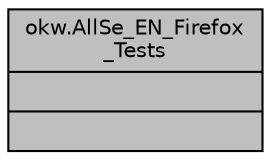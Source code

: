 digraph "okw.AllSe_EN_Firefox_Tests"
{
 // INTERACTIVE_SVG=YES
 // LATEX_PDF_SIZE
  edge [fontname="Helvetica",fontsize="10",labelfontname="Helvetica",labelfontsize="10"];
  node [fontname="Helvetica",fontsize="10",shape=record];
  Node1 [label="{okw.AllSe_EN_Firefox\l_Tests\n||}",height=0.2,width=0.4,color="black", fillcolor="grey75", style="filled", fontcolor="black",tooltip=" "];
}
